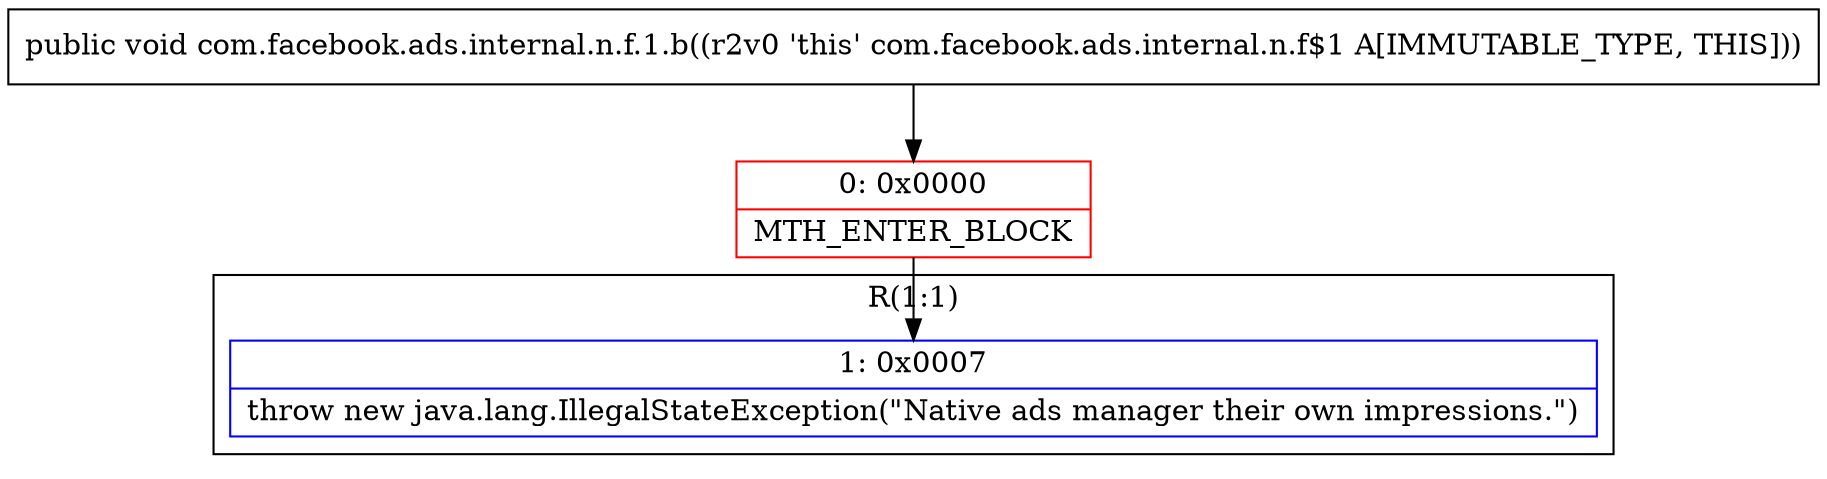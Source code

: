 digraph "CFG forcom.facebook.ads.internal.n.f.1.b()V" {
subgraph cluster_Region_48609677 {
label = "R(1:1)";
node [shape=record,color=blue];
Node_1 [shape=record,label="{1\:\ 0x0007|throw new java.lang.IllegalStateException(\"Native ads manager their own impressions.\")\l}"];
}
Node_0 [shape=record,color=red,label="{0\:\ 0x0000|MTH_ENTER_BLOCK\l}"];
MethodNode[shape=record,label="{public void com.facebook.ads.internal.n.f.1.b((r2v0 'this' com.facebook.ads.internal.n.f$1 A[IMMUTABLE_TYPE, THIS])) }"];
MethodNode -> Node_0;
Node_0 -> Node_1;
}

